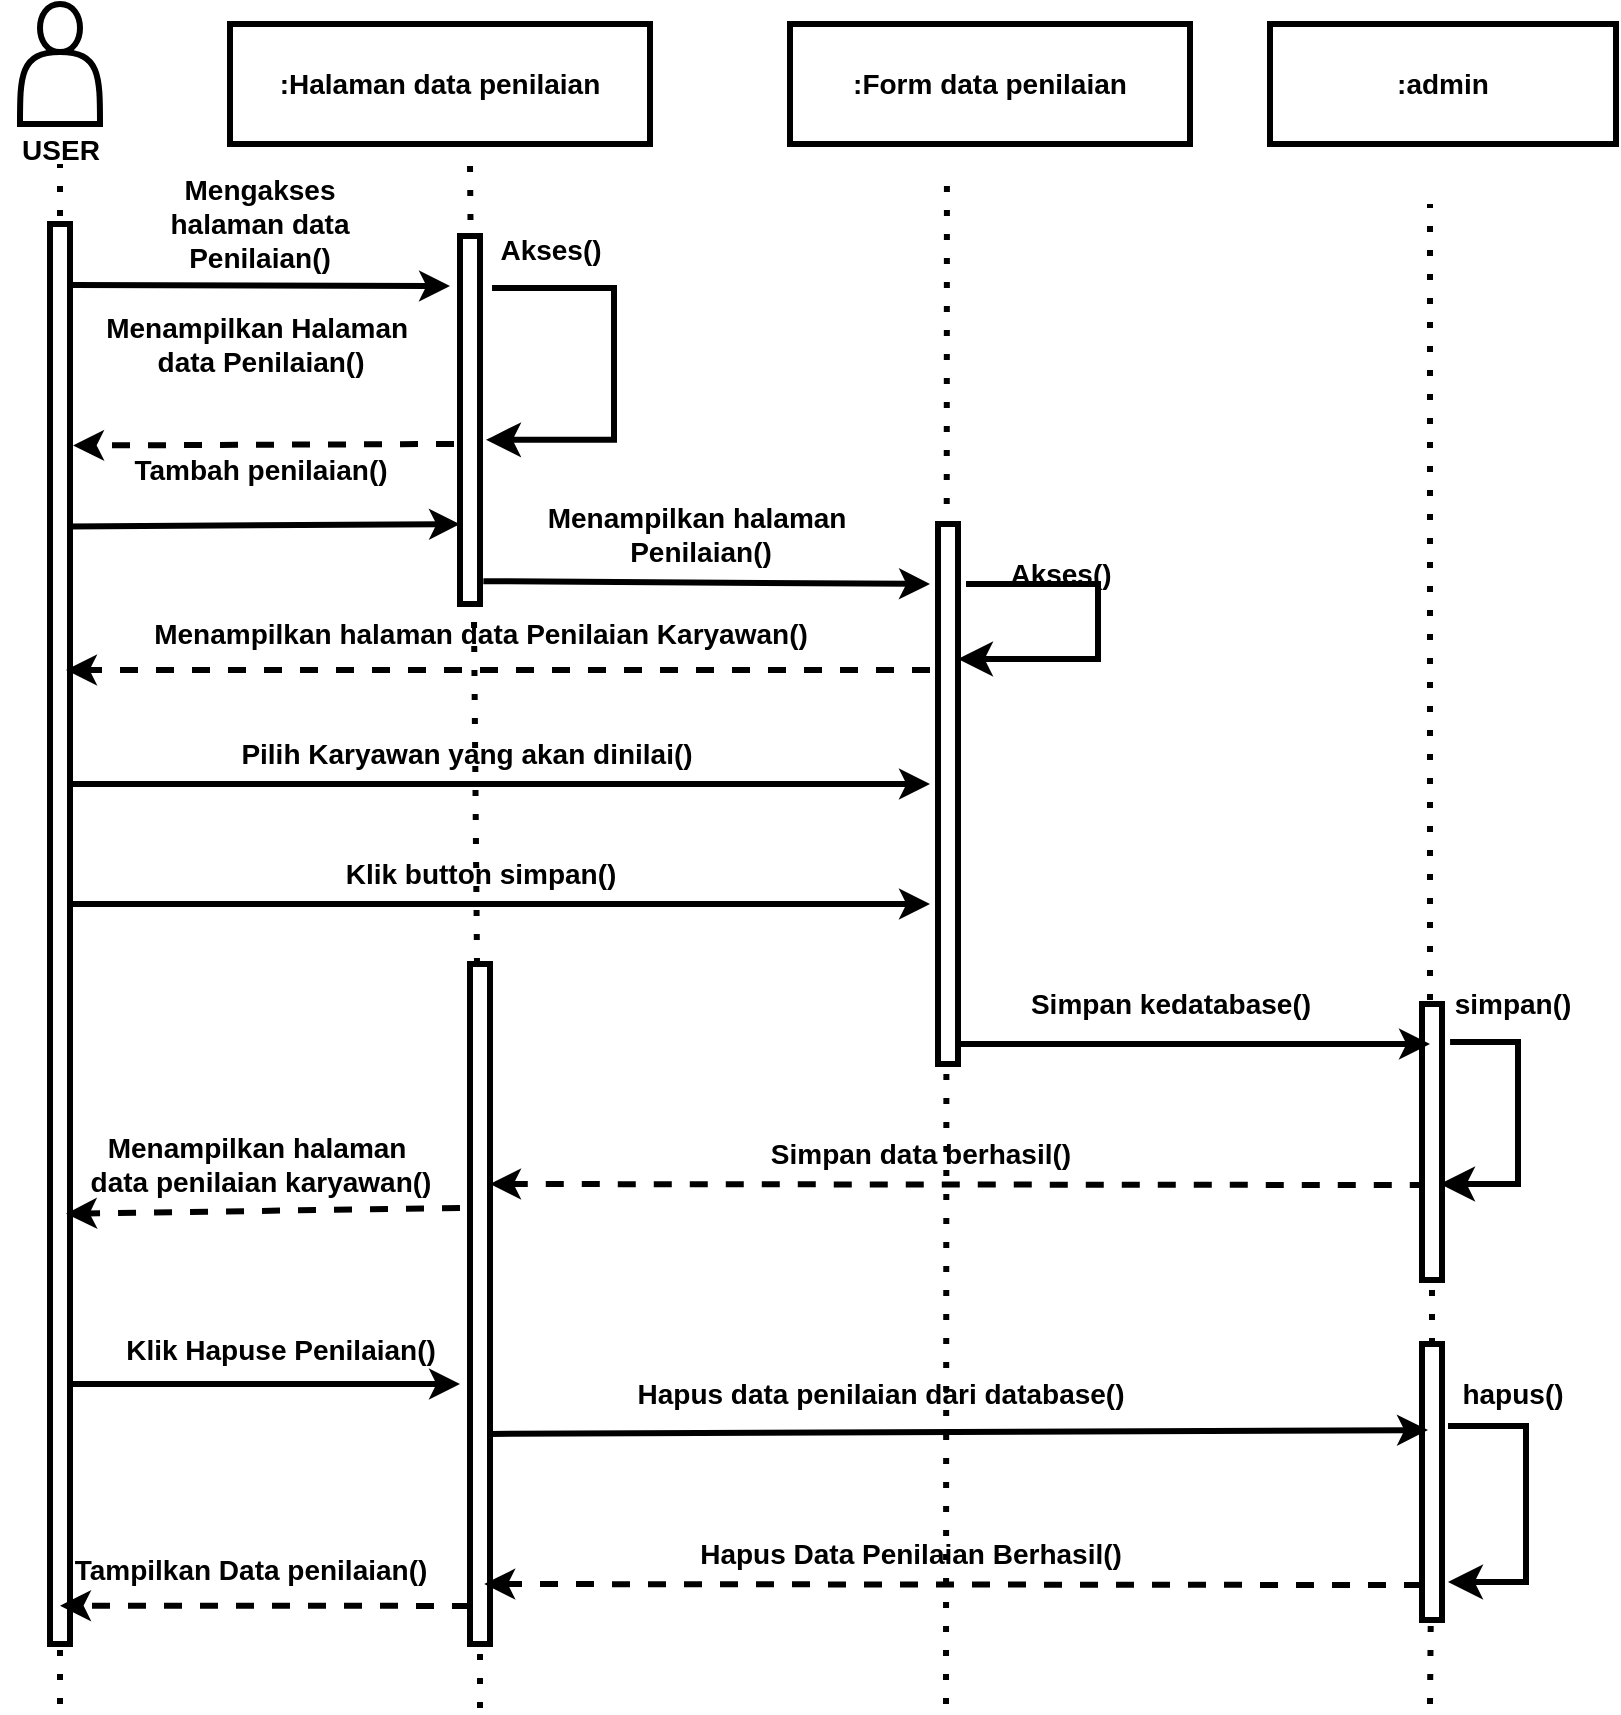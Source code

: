 <mxfile>
    <diagram id="lF-iAlCePSv7bX2SY94T" name="Page-1">
        <mxGraphModel dx="820" dy="261" grid="1" gridSize="10" guides="1" tooltips="1" connect="1" arrows="1" fold="1" page="1" pageScale="1" pageWidth="850" pageHeight="1100" math="0" shadow="0">
            <root>
                <mxCell id="0"/>
                <mxCell id="1" parent="0"/>
                <mxCell id="2" value=":Halaman data penilaian" style="rounded=0;whiteSpace=wrap;html=1;fillColor=none;strokeWidth=3;fontSize=14;fontStyle=1;fontColor=#000000;" vertex="1" parent="1">
                    <mxGeometry x="125" y="20" width="210" height="60" as="geometry"/>
                </mxCell>
                <mxCell id="3" value="&lt;span&gt;:Form data penilaian&lt;/span&gt;" style="rounded=0;whiteSpace=wrap;html=1;fillColor=none;strokeWidth=3;fontSize=14;fontStyle=1;fontColor=#000000;" vertex="1" parent="1">
                    <mxGeometry x="405" y="20" width="200" height="60" as="geometry"/>
                </mxCell>
                <mxCell id="4" value="" style="endArrow=classic;html=1;entryX=0;entryY=0.783;entryDx=0;entryDy=0;exitX=0.9;exitY=0.213;exitDx=0;exitDy=0;exitPerimeter=0;strokeWidth=3;fontSize=14;fontStyle=1;fontColor=#000000;entryPerimeter=0;" edge="1" parent="1" source="11" target="13">
                    <mxGeometry width="50" height="50" relative="1" as="geometry">
                        <mxPoint x="405" y="310" as="sourcePoint"/>
                        <mxPoint x="455" y="260" as="targetPoint"/>
                    </mxGeometry>
                </mxCell>
                <mxCell id="5" value="" style="endArrow=classic;html=1;exitX=1.1;exitY=0.043;exitDx=0;exitDy=0;exitPerimeter=0;strokeWidth=3;fontSize=14;fontStyle=1;fontColor=#000000;" edge="1" parent="1" source="11">
                    <mxGeometry width="50" height="50" relative="1" as="geometry">
                        <mxPoint x="405" y="310" as="sourcePoint"/>
                        <mxPoint x="235" y="151" as="targetPoint"/>
                    </mxGeometry>
                </mxCell>
                <mxCell id="6" value="" style="endArrow=classic;html=1;entryX=1.153;entryY=0.156;entryDx=0;entryDy=0;entryPerimeter=0;dashed=1;exitX=-0.3;exitY=0.565;exitDx=0;exitDy=0;exitPerimeter=0;strokeWidth=3;fontSize=14;fontStyle=1;fontColor=#000000;" edge="1" parent="1" source="13" target="11">
                    <mxGeometry width="50" height="50" relative="1" as="geometry">
                        <mxPoint x="235" y="180" as="sourcePoint"/>
                        <mxPoint x="245" y="152" as="targetPoint"/>
                    </mxGeometry>
                </mxCell>
                <mxCell id="7" value="Mengakses halaman data Penilaian()" style="text;html=1;align=center;verticalAlign=middle;whiteSpace=wrap;rounded=0;strokeWidth=3;fontSize=14;fontStyle=1;fontColor=#000000;" vertex="1" parent="1">
                    <mxGeometry x="75" y="100" width="130" height="40" as="geometry"/>
                </mxCell>
                <mxCell id="8" value="Menampilkan Halaman&amp;nbsp;&lt;div&gt;data&amp;nbsp;&lt;span style=&quot;color: rgb(0, 0, 0); text-wrap-mode: wrap; background-color: transparent;&quot;&gt;Penilaian()&lt;/span&gt;&lt;/div&gt;" style="text;html=1;align=center;verticalAlign=middle;resizable=0;points=[];autosize=1;strokeColor=none;fillColor=none;strokeWidth=3;fontSize=14;fontStyle=1;fontColor=#000000;" vertex="1" parent="1">
                    <mxGeometry x="55" y="155" width="170" height="50" as="geometry"/>
                </mxCell>
                <mxCell id="9" value="Akses()" style="text;html=1;align=center;verticalAlign=middle;resizable=0;points=[];autosize=1;strokeColor=none;fillColor=none;strokeWidth=3;fontSize=14;fontStyle=1;fontColor=#000000;" vertex="1" parent="1">
                    <mxGeometry x="250" y="118" width="70" height="30" as="geometry"/>
                </mxCell>
                <mxCell id="10" value="" style="endArrow=none;dashed=1;html=1;dashPattern=1 3;strokeWidth=3;fontSize=14;fontStyle=1;fontColor=#000000;" edge="1" parent="1">
                    <mxGeometry width="50" height="50" relative="1" as="geometry">
                        <mxPoint x="40" y="860" as="sourcePoint"/>
                        <mxPoint x="40" y="90" as="targetPoint"/>
                    </mxGeometry>
                </mxCell>
                <mxCell id="11" value="" style="rounded=0;whiteSpace=wrap;html=1;fillColor=default;strokeWidth=3;fontSize=14;fontStyle=1;fontColor=#000000;" vertex="1" parent="1">
                    <mxGeometry x="35" y="120" width="10" height="710" as="geometry"/>
                </mxCell>
                <mxCell id="12" value="" style="endArrow=none;dashed=1;html=1;dashPattern=1 3;strokeWidth=3;fontSize=14;fontStyle=1;fontColor=#000000;" edge="1" parent="1" source="15">
                    <mxGeometry width="50" height="50" relative="1" as="geometry">
                        <mxPoint x="242.58" y="656" as="sourcePoint"/>
                        <mxPoint x="245" y="90" as="targetPoint"/>
                    </mxGeometry>
                </mxCell>
                <mxCell id="13" value="" style="rounded=0;whiteSpace=wrap;html=1;fillColor=default;strokeWidth=3;fontSize=14;fontStyle=1;fontColor=#000000;" vertex="1" parent="1">
                    <mxGeometry x="240" y="126" width="10" height="184" as="geometry"/>
                </mxCell>
                <mxCell id="14" value="" style="endArrow=none;dashed=1;html=1;dashPattern=1 3;strokeWidth=3;fontSize=14;fontStyle=1;fontColor=#000000;" edge="1" parent="1" target="15">
                    <mxGeometry width="50" height="50" relative="1" as="geometry">
                        <mxPoint x="250" y="862" as="sourcePoint"/>
                        <mxPoint x="242.58" y="106" as="targetPoint"/>
                    </mxGeometry>
                </mxCell>
                <mxCell id="15" value="" style="rounded=0;whiteSpace=wrap;html=1;fillColor=default;strokeWidth=3;fontSize=14;fontStyle=1;fontColor=#000000;" vertex="1" parent="1">
                    <mxGeometry x="245" y="490" width="10" height="340" as="geometry"/>
                </mxCell>
                <mxCell id="16" value="" style="endArrow=classic;html=1;exitX=1.168;exitY=0.938;exitDx=0;exitDy=0;exitPerimeter=0;strokeWidth=3;fontSize=14;fontStyle=1;fontColor=#000000;" edge="1" parent="1" source="13">
                    <mxGeometry width="50" height="50" relative="1" as="geometry">
                        <mxPoint x="248" y="381" as="sourcePoint"/>
                        <mxPoint x="475" y="300" as="targetPoint"/>
                    </mxGeometry>
                </mxCell>
                <mxCell id="17" value="" style="endArrow=classic;html=1;entryX=1;entryY=0.5;entryDx=0;entryDy=0;dashed=1;exitX=0.289;exitY=0.301;exitDx=0;exitDy=0;exitPerimeter=0;strokeWidth=3;fontSize=14;fontStyle=1;fontColor=#000000;" edge="1" parent="1">
                    <mxGeometry width="50" height="50" relative="1" as="geometry">
                        <mxPoint x="723.89" y="600.538" as="sourcePoint"/>
                        <mxPoint x="255" y="600" as="targetPoint"/>
                    </mxGeometry>
                </mxCell>
                <mxCell id="18" value="" style="edgeStyle=elbowEdgeStyle;elbow=horizontal;endArrow=classic;html=1;curved=0;rounded=0;endSize=8;startSize=8;strokeWidth=3;fontSize=14;fontStyle=1;fontColor=#000000;exitX=0.113;exitY=1.133;exitDx=0;exitDy=0;exitPerimeter=0;entryX=0.9;entryY=0.652;entryDx=0;entryDy=0;entryPerimeter=0;" edge="1" parent="1" target="29" source="37">
                    <mxGeometry width="50" height="50" relative="1" as="geometry">
                        <mxPoint x="735" y="600" as="sourcePoint"/>
                        <mxPoint x="780" y="640" as="targetPoint"/>
                        <Array as="points">
                            <mxPoint x="769" y="590"/>
                        </Array>
                    </mxGeometry>
                </mxCell>
                <mxCell id="19" value="" style="endArrow=none;dashed=1;html=1;dashPattern=1 3;strokeWidth=3;fontSize=14;fontStyle=1;fontColor=#000000;" edge="1" parent="1">
                    <mxGeometry width="50" height="50" relative="1" as="geometry">
                        <mxPoint x="725" y="520" as="sourcePoint"/>
                        <mxPoint x="725" y="110" as="targetPoint"/>
                    </mxGeometry>
                </mxCell>
                <mxCell id="20" value="Menampilkan halaman&amp;nbsp;&lt;br&gt;&lt;div&gt;&lt;span style=&quot;color: rgb(0, 0, 0); text-wrap-mode: wrap; background-color: transparent;&quot;&gt;Penilaian()&lt;/span&gt;&lt;/div&gt;" style="text;html=1;align=center;verticalAlign=middle;resizable=0;points=[];autosize=1;strokeColor=none;fillColor=none;strokeWidth=3;fontSize=14;fontStyle=1;fontColor=#000000;" vertex="1" parent="1">
                    <mxGeometry x="275" y="250" width="170" height="50" as="geometry"/>
                </mxCell>
                <mxCell id="21" value="Menampilkan halaman data&amp;nbsp;&lt;span style=&quot;color: rgb(0, 0, 0); text-wrap-mode: wrap;&quot;&gt;Penilaian Karyawan&lt;/span&gt;()" style="text;html=1;align=center;verticalAlign=middle;resizable=0;points=[];autosize=1;strokeColor=none;fillColor=none;strokeWidth=3;fontSize=14;fontStyle=1;fontColor=#000000;" vertex="1" parent="1">
                    <mxGeometry x="85" y="310" width="330" height="30" as="geometry"/>
                </mxCell>
                <mxCell id="22" value="&lt;div&gt;&lt;span&gt;Pilih Karyawan yang akan dinilai()&lt;/span&gt;&lt;/div&gt;" style="text;html=1;align=center;verticalAlign=middle;resizable=0;points=[];autosize=1;strokeColor=none;fillColor=none;strokeWidth=3;fontSize=14;fontStyle=1;fontColor=#000000;" vertex="1" parent="1">
                    <mxGeometry x="128" y="370" width="230" height="30" as="geometry"/>
                </mxCell>
                <mxCell id="23" value="" style="endArrow=classic;html=1;entryX=0.8;entryY=0.697;entryDx=0;entryDy=0;entryPerimeter=0;dashed=1;strokeWidth=3;fontSize=14;fontStyle=1;fontColor=#000000;" edge="1" parent="1" target="11">
                    <mxGeometry width="50" height="50" relative="1" as="geometry">
                        <mxPoint x="240" y="612" as="sourcePoint"/>
                        <mxPoint x="45" y="540" as="targetPoint"/>
                    </mxGeometry>
                </mxCell>
                <mxCell id="24" value="&lt;div&gt;Menampilkan halaman&amp;nbsp;&lt;/div&gt;&lt;div&gt;&lt;span style=&quot;color: rgb(0, 0, 0); text-wrap-mode: wrap; background-color: transparent;&quot;&gt;data penilaian karyawan()&lt;/span&gt;&lt;br&gt;&lt;/div&gt;" style="text;html=1;align=center;verticalAlign=middle;resizable=0;points=[];autosize=1;strokeColor=none;fillColor=none;strokeWidth=3;fontSize=14;fontStyle=1;fontColor=#000000;" vertex="1" parent="1">
                    <mxGeometry x="50" y="565" width="180" height="50" as="geometry"/>
                </mxCell>
                <mxCell id="25" value="&lt;span&gt;:admin&lt;/span&gt;" style="rounded=0;whiteSpace=wrap;html=1;fillColor=none;strokeWidth=3;fontSize=14;fontStyle=1;fontColor=#000000;" vertex="1" parent="1">
                    <mxGeometry x="645" y="20" width="173" height="60" as="geometry"/>
                </mxCell>
                <mxCell id="26" value="" style="edgeStyle=elbowEdgeStyle;elbow=horizontal;endArrow=classic;html=1;curved=0;rounded=0;endSize=8;startSize=8;strokeWidth=3;fontSize=14;fontStyle=1;fontColor=#000000;exitX=0.086;exitY=1.133;exitDx=0;exitDy=0;exitPerimeter=0;entryX=1.3;entryY=0.554;entryDx=0;entryDy=0;entryPerimeter=0;" edge="1" parent="1" source="9" target="13">
                    <mxGeometry width="50" height="50" relative="1" as="geometry">
                        <mxPoint x="247" y="200" as="sourcePoint"/>
                        <mxPoint x="320" y="210" as="targetPoint"/>
                        <Array as="points">
                            <mxPoint x="317" y="150"/>
                        </Array>
                    </mxGeometry>
                </mxCell>
                <mxCell id="27" value="Tambah penilaian()" style="text;html=1;align=center;verticalAlign=middle;resizable=0;points=[];autosize=1;strokeColor=none;fillColor=none;strokeWidth=3;fontSize=14;fontStyle=1;fontColor=#000000;" vertex="1" parent="1">
                    <mxGeometry x="70" y="228" width="140" height="30" as="geometry"/>
                </mxCell>
                <mxCell id="28" value="" style="endArrow=none;dashed=1;html=1;dashPattern=1 3;strokeWidth=3;fontSize=14;fontStyle=1;fontColor=#000000;" edge="1" parent="1" target="29" source="44">
                    <mxGeometry width="50" height="50" relative="1" as="geometry">
                        <mxPoint x="725" y="840" as="sourcePoint"/>
                        <mxPoint x="729.58" y="150" as="targetPoint"/>
                    </mxGeometry>
                </mxCell>
                <mxCell id="29" value="" style="rounded=0;whiteSpace=wrap;html=1;fillColor=default;strokeWidth=3;fontSize=14;fontStyle=1;fontColor=#000000;" vertex="1" parent="1">
                    <mxGeometry x="721" y="510" width="10" height="138" as="geometry"/>
                </mxCell>
                <mxCell id="30" value="" style="endArrow=classic;html=1;entryX=1.153;entryY=0.156;entryDx=0;entryDy=0;entryPerimeter=0;dashed=1;strokeWidth=3;fontSize=14;fontStyle=1;fontColor=#000000;" edge="1" parent="1">
                    <mxGeometry width="50" height="50" relative="1" as="geometry">
                        <mxPoint x="475" y="343" as="sourcePoint"/>
                        <mxPoint x="43" y="343" as="targetPoint"/>
                    </mxGeometry>
                </mxCell>
                <mxCell id="31" value="" style="endArrow=classic;html=1;exitX=1.258;exitY=0.282;exitDx=0;exitDy=0;exitPerimeter=0;strokeWidth=3;fontSize=14;fontStyle=1;fontColor=#000000;" edge="1" parent="1">
                    <mxGeometry width="50" height="50" relative="1" as="geometry">
                        <mxPoint x="45" y="400" as="sourcePoint"/>
                        <mxPoint x="475" y="400" as="targetPoint"/>
                    </mxGeometry>
                </mxCell>
                <mxCell id="32" value="" style="endArrow=classic;html=1;exitX=1.258;exitY=0.282;exitDx=0;exitDy=0;exitPerimeter=0;strokeWidth=3;fontSize=14;fontStyle=1;fontColor=#000000;" edge="1" parent="1">
                    <mxGeometry width="50" height="50" relative="1" as="geometry">
                        <mxPoint x="45" y="460" as="sourcePoint"/>
                        <mxPoint x="475" y="460" as="targetPoint"/>
                    </mxGeometry>
                </mxCell>
                <mxCell id="33" value="&lt;div&gt;&lt;span&gt;Klik button simpan()&lt;/span&gt;&lt;/div&gt;" style="text;html=1;align=center;verticalAlign=middle;resizable=0;points=[];autosize=1;strokeColor=none;fillColor=none;strokeWidth=3;fontSize=14;fontStyle=1;fontColor=#000000;" vertex="1" parent="1">
                    <mxGeometry x="175" y="430" width="150" height="30" as="geometry"/>
                </mxCell>
                <mxCell id="34" value="" style="endArrow=none;dashed=1;html=1;dashPattern=1 3;strokeWidth=3;fontSize=14;fontStyle=1;fontColor=#000000;" edge="1" parent="1">
                    <mxGeometry width="50" height="50" relative="1" as="geometry">
                        <mxPoint x="483" y="860" as="sourcePoint"/>
                        <mxPoint x="483.47" y="95" as="targetPoint"/>
                    </mxGeometry>
                </mxCell>
                <mxCell id="35" value="" style="endArrow=classic;html=1;exitX=0.6;exitY=0.963;exitDx=0;exitDy=0;exitPerimeter=0;strokeWidth=3;fontSize=14;fontStyle=1;fontColor=#000000;" edge="1" parent="1" source="40">
                    <mxGeometry width="50" height="50" relative="1" as="geometry">
                        <mxPoint x="525" y="530" as="sourcePoint"/>
                        <mxPoint x="725" y="530" as="targetPoint"/>
                    </mxGeometry>
                </mxCell>
                <mxCell id="36" value="&lt;div&gt;&lt;span&gt;Simpan kedatabase()&lt;/span&gt;&lt;/div&gt;" style="text;html=1;align=center;verticalAlign=middle;resizable=0;points=[];autosize=1;strokeColor=none;fillColor=none;strokeWidth=3;fontSize=14;fontStyle=1;fontColor=#000000;" vertex="1" parent="1">
                    <mxGeometry x="515" y="495" width="160" height="30" as="geometry"/>
                </mxCell>
                <mxCell id="37" value="&lt;div&gt;&lt;span&gt;simpan()&lt;/span&gt;&lt;/div&gt;" style="text;html=1;align=center;verticalAlign=middle;resizable=0;points=[];autosize=1;strokeColor=none;fillColor=none;strokeWidth=3;fontSize=14;fontStyle=1;fontColor=#000000;" vertex="1" parent="1">
                    <mxGeometry x="726" y="495" width="80" height="30" as="geometry"/>
                </mxCell>
                <mxCell id="38" value="&lt;span&gt;Simpan data berhasil()&lt;/span&gt;" style="text;html=1;align=center;verticalAlign=middle;resizable=0;points=[];autosize=1;strokeColor=none;fillColor=none;strokeWidth=3;fontSize=14;fontStyle=1;fontColor=#000000;" vertex="1" parent="1">
                    <mxGeometry x="390" y="570" width="160" height="30" as="geometry"/>
                </mxCell>
                <mxCell id="39" value="" style="shape=actor;whiteSpace=wrap;html=1;fillColor=none;strokeWidth=3;fontStyle=1;fontColor=#000000;fontSize=14;" vertex="1" parent="1">
                    <mxGeometry x="20" y="10" width="40" height="60" as="geometry"/>
                </mxCell>
                <mxCell id="40" value="" style="rounded=0;whiteSpace=wrap;html=1;fillColor=default;strokeWidth=3;fontSize=14;fontStyle=1;fontColor=#000000;" vertex="1" parent="1">
                    <mxGeometry x="479" y="270" width="10" height="270" as="geometry"/>
                </mxCell>
                <mxCell id="41" value="USER" style="text;html=1;align=center;verticalAlign=middle;resizable=0;points=[];autosize=1;strokeColor=none;fillColor=none;fontStyle=1;fontColor=#000000;strokeWidth=3;fontSize=14;" vertex="1" parent="1">
                    <mxGeometry x="10" y="68" width="60" height="30" as="geometry"/>
                </mxCell>
                <mxCell id="42" value="" style="edgeStyle=elbowEdgeStyle;elbow=horizontal;endArrow=classic;html=1;curved=0;rounded=0;endSize=8;startSize=8;strokeWidth=3;fontSize=14;fontStyle=1;fontColor=#000000;entryX=1;entryY=0.25;entryDx=0;entryDy=0;" edge="1" parent="1" target="40">
                    <mxGeometry width="50" height="50" relative="1" as="geometry">
                        <mxPoint x="493" y="300" as="sourcePoint"/>
                        <mxPoint x="500" y="390" as="targetPoint"/>
                        <Array as="points">
                            <mxPoint x="559" y="312"/>
                        </Array>
                    </mxGeometry>
                </mxCell>
                <mxCell id="43" value="Akses()" style="text;html=1;align=center;verticalAlign=middle;resizable=0;points=[];autosize=1;strokeColor=none;fillColor=none;fontStyle=1;fontColor=#000000;strokeWidth=3;fontSize=14;" vertex="1" parent="1">
                    <mxGeometry x="505" y="280" width="70" height="30" as="geometry"/>
                </mxCell>
                <mxCell id="46" value="" style="endArrow=none;dashed=1;html=1;dashPattern=1 3;strokeWidth=3;fontSize=14;fontStyle=1;fontColor=#000000;" edge="1" parent="1" target="44">
                    <mxGeometry width="50" height="50" relative="1" as="geometry">
                        <mxPoint x="725" y="860" as="sourcePoint"/>
                        <mxPoint x="726" y="648" as="targetPoint"/>
                    </mxGeometry>
                </mxCell>
                <mxCell id="44" value="" style="rounded=0;whiteSpace=wrap;html=1;fillColor=default;strokeWidth=3;fontSize=14;fontStyle=1;fontColor=#000000;" vertex="1" parent="1">
                    <mxGeometry x="721" y="680" width="10" height="138" as="geometry"/>
                </mxCell>
                <mxCell id="47" value="" style="endArrow=classic;html=1;exitX=1;exitY=0.691;exitDx=0;exitDy=0;exitPerimeter=0;strokeWidth=3;fontSize=14;fontStyle=1;fontColor=#000000;entryX=0.3;entryY=0.312;entryDx=0;entryDy=0;entryPerimeter=0;" edge="1" parent="1" source="15" target="44">
                    <mxGeometry width="50" height="50" relative="1" as="geometry">
                        <mxPoint x="723.89" y="720.538" as="sourcePoint"/>
                        <mxPoint x="650" y="690" as="targetPoint"/>
                    </mxGeometry>
                </mxCell>
                <mxCell id="48" value="" style="endArrow=classic;html=1;entryX=1;entryY=0.5;entryDx=0;entryDy=0;exitX=0.289;exitY=0.301;exitDx=0;exitDy=0;exitPerimeter=0;strokeWidth=3;fontSize=14;fontStyle=1;fontColor=#000000;dashed=1;" edge="1" parent="1">
                    <mxGeometry width="50" height="50" relative="1" as="geometry">
                        <mxPoint x="721.0" y="800.538" as="sourcePoint"/>
                        <mxPoint x="252.11" y="800" as="targetPoint"/>
                    </mxGeometry>
                </mxCell>
                <mxCell id="49" value="" style="endArrow=classic;html=1;exitX=0.6;exitY=0.963;exitDx=0;exitDy=0;exitPerimeter=0;strokeWidth=3;fontSize=14;fontStyle=1;fontColor=#000000;" edge="1" parent="1">
                    <mxGeometry width="50" height="50" relative="1" as="geometry">
                        <mxPoint x="45" y="700" as="sourcePoint"/>
                        <mxPoint x="240" y="700" as="targetPoint"/>
                    </mxGeometry>
                </mxCell>
                <mxCell id="50" value="Klik Hapuse Penilaian()" style="text;html=1;align=center;verticalAlign=middle;resizable=0;points=[];autosize=1;strokeColor=none;fillColor=none;strokeWidth=3;fontStyle=1;fontSize=14;" vertex="1" parent="1">
                    <mxGeometry x="65" y="668" width="170" height="30" as="geometry"/>
                </mxCell>
                <mxCell id="51" value="" style="endArrow=classic;html=1;entryX=0.5;entryY=0.973;entryDx=0;entryDy=0;entryPerimeter=0;dashed=1;strokeWidth=3;fontSize=14;fontStyle=1;fontColor=#000000;exitX=0;exitY=0.944;exitDx=0;exitDy=0;exitPerimeter=0;" edge="1" parent="1" source="15" target="11">
                    <mxGeometry width="50" height="50" relative="1" as="geometry">
                        <mxPoint x="238.5" y="818" as="sourcePoint"/>
                        <mxPoint x="41.5" y="821" as="targetPoint"/>
                    </mxGeometry>
                </mxCell>
                <mxCell id="52" value="Tampilkan Data penilaian()" style="text;html=1;align=center;verticalAlign=middle;resizable=0;points=[];autosize=1;strokeColor=none;fillColor=none;strokeWidth=3;fontStyle=1;fontSize=14;" vertex="1" parent="1">
                    <mxGeometry x="40" y="778" width="190" height="30" as="geometry"/>
                </mxCell>
                <mxCell id="53" value="" style="edgeStyle=elbowEdgeStyle;elbow=horizontal;endArrow=classic;html=1;curved=0;rounded=0;endSize=8;startSize=8;strokeWidth=3;fontSize=14;fontStyle=1;fontColor=#000000;" edge="1" parent="1">
                    <mxGeometry width="50" height="50" relative="1" as="geometry">
                        <mxPoint x="734" y="721" as="sourcePoint"/>
                        <mxPoint x="734" y="799" as="targetPoint"/>
                        <Array as="points">
                            <mxPoint x="773" y="599"/>
                        </Array>
                    </mxGeometry>
                </mxCell>
                <mxCell id="54" value="&lt;div&gt;&lt;span&gt;hapus()&lt;/span&gt;&lt;/div&gt;" style="text;html=1;align=center;verticalAlign=middle;resizable=0;points=[];autosize=1;strokeColor=none;fillColor=none;strokeWidth=3;fontSize=14;fontStyle=1;fontColor=#000000;" vertex="1" parent="1">
                    <mxGeometry x="731" y="690" width="70" height="30" as="geometry"/>
                </mxCell>
                <mxCell id="55" value="Hapus data penilaian dari database()" style="text;html=1;align=center;verticalAlign=middle;resizable=0;points=[];autosize=1;strokeColor=none;fillColor=none;fontSize=14;fontStyle=1" vertex="1" parent="1">
                    <mxGeometry x="325" y="690" width="250" height="30" as="geometry"/>
                </mxCell>
                <mxCell id="56" value="Hapus Data Penilaian Berhasil()" style="text;html=1;align=center;verticalAlign=middle;resizable=0;points=[];autosize=1;strokeColor=none;fillColor=none;fontSize=14;fontStyle=1" vertex="1" parent="1">
                    <mxGeometry x="355" y="770" width="220" height="30" as="geometry"/>
                </mxCell>
            </root>
        </mxGraphModel>
    </diagram>
</mxfile>